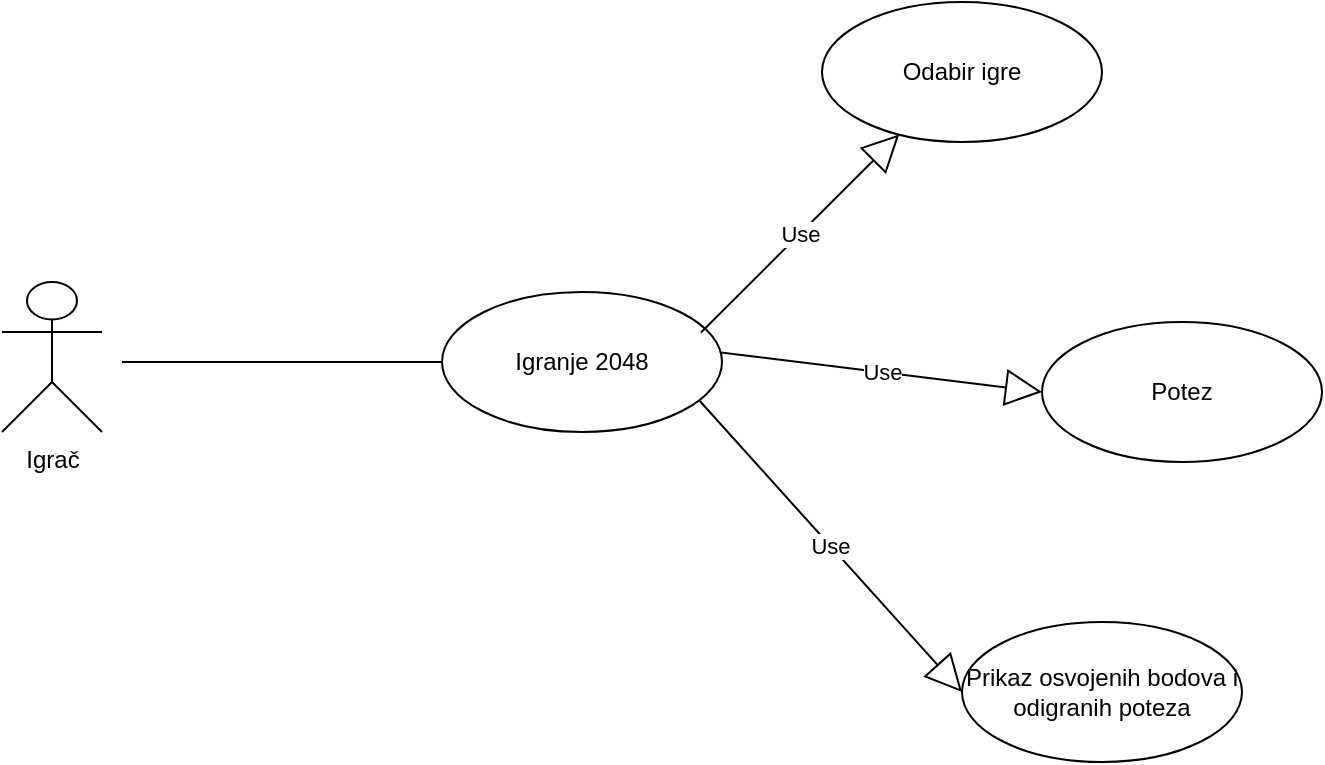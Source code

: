<mxfile version="14.2.4" type="github" pages="5">
  <diagram id="4oy8QzDiB6QRUBUMDUoN" name="UseCase: Igranje 2048">
    <mxGraphModel dx="1038" dy="580" grid="1" gridSize="10" guides="1" tooltips="1" connect="1" arrows="1" fold="1" page="1" pageScale="1" pageWidth="827" pageHeight="1169" math="0" shadow="0">
      <root>
        <mxCell id="0" />
        <mxCell id="1" parent="0" />
        <mxCell id="UtJjpzWJMwNSMbZmCYVx-2" value="Igrač" style="shape=umlActor;verticalLabelPosition=bottom;verticalAlign=top;html=1;" parent="1" vertex="1">
          <mxGeometry x="70" y="270" width="50" height="75" as="geometry" />
        </mxCell>
        <mxCell id="UtJjpzWJMwNSMbZmCYVx-3" value="Igranje 2048" style="ellipse;whiteSpace=wrap;html=1;" parent="1" vertex="1">
          <mxGeometry x="290" y="275" width="140" height="70" as="geometry" />
        </mxCell>
        <mxCell id="UtJjpzWJMwNSMbZmCYVx-4" value="" style="endArrow=none;html=1;exitX=0;exitY=0.5;exitDx=0;exitDy=0;" parent="1" source="UtJjpzWJMwNSMbZmCYVx-3" edge="1">
          <mxGeometry width="50" height="50" relative="1" as="geometry">
            <mxPoint x="530" y="590" as="sourcePoint" />
            <mxPoint x="130" y="310" as="targetPoint" />
          </mxGeometry>
        </mxCell>
        <mxCell id="G9BYI7_02Bs0RA9_PzGR-3" value="Odabir igre&lt;span style=&quot;color: rgba(0 , 0 , 0 , 0) ; font-family: monospace ; font-size: 0px&quot;&gt;%3CmxGraphModel%3E%3Croot%3E%3CmxCell%20id%3D%220%22%2F%3E%3CmxCell%20id%3D%221%22%20parent%3D%220%22%2F%3E%3CmxCell%20id%3D%222%22%20value%3D%22Igranje%202048%22%20style%3D%22ellipse%3BwhiteSpace%3Dwrap%3Bhtml%3D1%3B%22%20vertex%3D%221%22%20parent%3D%221%22%3E%3CmxGeometry%20x%3D%22290%22%20y%3D%22275%22%20width%3D%22140%22%20height%3D%2270%22%20as%3D%22geometry%22%2F%3E%3C%2FmxCell%3E%3C%2Froot%3E%3C%2FmxGraphModel%3E&lt;/span&gt;" style="ellipse;whiteSpace=wrap;html=1;" parent="1" vertex="1">
          <mxGeometry x="480" y="130" width="140" height="70" as="geometry" />
        </mxCell>
        <mxCell id="G9BYI7_02Bs0RA9_PzGR-4" value="Potez" style="ellipse;whiteSpace=wrap;html=1;" parent="1" vertex="1">
          <mxGeometry x="590" y="290" width="140" height="70" as="geometry" />
        </mxCell>
        <mxCell id="G9BYI7_02Bs0RA9_PzGR-5" value="Prikaz osvojenih bodova i odigranih poteza" style="ellipse;whiteSpace=wrap;html=1;" parent="1" vertex="1">
          <mxGeometry x="550" y="440" width="140" height="70" as="geometry" />
        </mxCell>
        <mxCell id="G9BYI7_02Bs0RA9_PzGR-9" value="Use" style="endArrow=block;endSize=16;endFill=0;html=1;exitX=1;exitY=0;exitDx=0;exitDy=0;" parent="1" target="G9BYI7_02Bs0RA9_PzGR-3" edge="1">
          <mxGeometry width="160" relative="1" as="geometry">
            <mxPoint x="419.497" y="295.251" as="sourcePoint" />
            <mxPoint x="550.503" y="229.749" as="targetPoint" />
          </mxGeometry>
        </mxCell>
        <mxCell id="G9BYI7_02Bs0RA9_PzGR-10" value="Use" style="endArrow=block;endSize=16;endFill=0;html=1;exitX=1;exitY=0;exitDx=0;exitDy=0;entryX=0;entryY=0.5;entryDx=0;entryDy=0;" parent="1" target="G9BYI7_02Bs0RA9_PzGR-4" edge="1">
          <mxGeometry width="160" relative="1" as="geometry">
            <mxPoint x="429.497" y="305.251" as="sourcePoint" />
            <mxPoint x="560.503" y="239.749" as="targetPoint" />
          </mxGeometry>
        </mxCell>
        <mxCell id="G9BYI7_02Bs0RA9_PzGR-11" value="Use" style="endArrow=block;endSize=16;endFill=0;html=1;exitX=0.92;exitY=0.777;exitDx=0;exitDy=0;exitPerimeter=0;entryX=0;entryY=0.5;entryDx=0;entryDy=0;" parent="1" source="UtJjpzWJMwNSMbZmCYVx-3" target="G9BYI7_02Bs0RA9_PzGR-5" edge="1">
          <mxGeometry width="160" relative="1" as="geometry">
            <mxPoint x="439.497" y="315.251" as="sourcePoint" />
            <mxPoint x="570.503" y="249.749" as="targetPoint" />
          </mxGeometry>
        </mxCell>
      </root>
    </mxGraphModel>
  </diagram>
  <diagram id="qMPHA3hrOo82yHzI00W6" name="Activity: igranje 2048">
    <mxGraphModel dx="1038" dy="580" grid="1" gridSize="10" guides="1" tooltips="1" connect="1" arrows="1" fold="1" page="1" pageScale="1" pageWidth="827" pageHeight="1169" math="0" shadow="0">
      <root>
        <mxCell id="uWv3LQWqG7xGrmStCNz2-0" />
        <mxCell id="uWv3LQWqG7xGrmStCNz2-1" parent="uWv3LQWqG7xGrmStCNz2-0" />
        <mxCell id="a2cNhKKj_JagrZBdh2Ad-7" value="Igrač spaja polja s istim vrijednostima" style="rhombus;whiteSpace=wrap;html=1;fillColor=#ffffc0;strokeColor=#ff0000;" parent="uWv3LQWqG7xGrmStCNz2-1" vertex="1">
          <mxGeometry x="312" y="220" width="174" height="80" as="geometry" />
        </mxCell>
        <mxCell id="a2cNhKKj_JagrZBdh2Ad-8" value="ne" style="edgeStyle=orthogonalEdgeStyle;html=1;align=left;verticalAlign=bottom;endArrow=open;endSize=8;strokeColor=#ff0000;entryX=0.5;entryY=0;entryDx=0;entryDy=0;" parent="uWv3LQWqG7xGrmStCNz2-1" source="a2cNhKKj_JagrZBdh2Ad-7" target="a2cNhKKj_JagrZBdh2Ad-12" edge="1">
          <mxGeometry x="-1" relative="1" as="geometry">
            <mxPoint x="540" y="240" as="targetPoint" />
          </mxGeometry>
        </mxCell>
        <mxCell id="a2cNhKKj_JagrZBdh2Ad-9" value="da" style="edgeStyle=orthogonalEdgeStyle;html=1;align=left;verticalAlign=top;endArrow=open;endSize=8;strokeColor=#ff0000;" parent="uWv3LQWqG7xGrmStCNz2-1" source="a2cNhKKj_JagrZBdh2Ad-7" edge="1">
          <mxGeometry x="-1" relative="1" as="geometry">
            <mxPoint x="400" y="330" as="targetPoint" />
          </mxGeometry>
        </mxCell>
        <mxCell id="a2cNhKKj_JagrZBdh2Ad-13" style="edgeStyle=orthogonalEdgeStyle;rounded=0;orthogonalLoop=1;jettySize=auto;html=1;exitX=0;exitY=0.5;exitDx=0;exitDy=0;" parent="uWv3LQWqG7xGrmStCNz2-1" source="a2cNhKKj_JagrZBdh2Ad-10" edge="1">
          <mxGeometry relative="1" as="geometry">
            <mxPoint x="310" y="260" as="targetPoint" />
          </mxGeometry>
        </mxCell>
        <mxCell id="a2cNhKKj_JagrZBdh2Ad-10" value="Odigrani potez" style="rounded=1;whiteSpace=wrap;html=1;arcSize=40;fontColor=#000000;fillColor=#ffffc0;strokeColor=#ff0000;" parent="uWv3LQWqG7xGrmStCNz2-1" vertex="1">
          <mxGeometry x="340" y="330" width="119" height="40" as="geometry" />
        </mxCell>
        <mxCell id="a2cNhKKj_JagrZBdh2Ad-16" value="" style="edgeStyle=orthogonalEdgeStyle;rounded=0;orthogonalLoop=1;jettySize=auto;html=1;" parent="uWv3LQWqG7xGrmStCNz2-1" source="a2cNhKKj_JagrZBdh2Ad-12" target="a2cNhKKj_JagrZBdh2Ad-14" edge="1">
          <mxGeometry relative="1" as="geometry" />
        </mxCell>
        <mxCell id="a2cNhKKj_JagrZBdh2Ad-12" value="Dodavanje novog polja s novim vrijednotima" style="rounded=1;whiteSpace=wrap;html=1;arcSize=40;fontColor=#000000;fillColor=#ffffc0;strokeColor=#ff0000;" parent="uWv3LQWqG7xGrmStCNz2-1" vertex="1">
          <mxGeometry x="500" y="330" width="120" height="40" as="geometry" />
        </mxCell>
        <mxCell id="a2cNhKKj_JagrZBdh2Ad-14" value="Bodovanje; ukupan broj poteza" style="rounded=1;whiteSpace=wrap;html=1;arcSize=40;fontColor=#000000;fillColor=#ffffc0;strokeColor=#ff0000;" parent="uWv3LQWqG7xGrmStCNz2-1" vertex="1">
          <mxGeometry x="500" y="420" width="120" height="40" as="geometry" />
        </mxCell>
        <mxCell id="a2cNhKKj_JagrZBdh2Ad-15" value="" style="edgeStyle=orthogonalEdgeStyle;html=1;verticalAlign=bottom;endArrow=open;endSize=8;strokeColor=#ff0000;" parent="uWv3LQWqG7xGrmStCNz2-1" source="a2cNhKKj_JagrZBdh2Ad-14" edge="1">
          <mxGeometry relative="1" as="geometry">
            <mxPoint x="560" y="520" as="targetPoint" />
          </mxGeometry>
        </mxCell>
        <mxCell id="a2cNhKKj_JagrZBdh2Ad-17" value="" style="ellipse;html=1;shape=endState;fillColor=#000000;strokeColor=#ff0000;" parent="uWv3LQWqG7xGrmStCNz2-1" vertex="1">
          <mxGeometry x="545" y="520" width="30" height="30" as="geometry" />
        </mxCell>
        <mxCell id="8WPMr-6D1gSvEdCE4k1P-1" value="" style="ellipse;html=1;shape=startState;fillColor=#000000;strokeColor=#ff0000;" vertex="1" parent="uWv3LQWqG7xGrmStCNz2-1">
          <mxGeometry x="384" y="10" width="30" height="30" as="geometry" />
        </mxCell>
        <mxCell id="8WPMr-6D1gSvEdCE4k1P-2" value="" style="edgeStyle=orthogonalEdgeStyle;html=1;verticalAlign=bottom;endArrow=open;endSize=8;strokeColor=#ff0000;" edge="1" source="8WPMr-6D1gSvEdCE4k1P-1" parent="uWv3LQWqG7xGrmStCNz2-1">
          <mxGeometry relative="1" as="geometry">
            <mxPoint x="399" y="70" as="targetPoint" />
          </mxGeometry>
        </mxCell>
        <mxCell id="8WPMr-6D1gSvEdCE4k1P-3" value="Odabir igre" style="rounded=1;whiteSpace=wrap;html=1;arcSize=40;fontColor=#000000;fillColor=#ffffc0;strokeColor=#ff0000;" vertex="1" parent="uWv3LQWqG7xGrmStCNz2-1">
          <mxGeometry x="339" y="70" width="120" height="40" as="geometry" />
        </mxCell>
        <mxCell id="8WPMr-6D1gSvEdCE4k1P-4" value="" style="edgeStyle=orthogonalEdgeStyle;html=1;verticalAlign=bottom;endArrow=open;endSize=8;strokeColor=#ff0000;entryX=0.5;entryY=0;entryDx=0;entryDy=0;" edge="1" source="8WPMr-6D1gSvEdCE4k1P-3" parent="uWv3LQWqG7xGrmStCNz2-1" target="a2cNhKKj_JagrZBdh2Ad-7">
          <mxGeometry relative="1" as="geometry">
            <mxPoint x="399" y="160" as="targetPoint" />
          </mxGeometry>
        </mxCell>
      </root>
    </mxGraphModel>
  </diagram>
  <diagram id="A5A8IINjDiZnL8NDesJq" name="activity: Odabir igre">
    <mxGraphModel dx="1038" dy="580" grid="1" gridSize="10" guides="1" tooltips="1" connect="1" arrows="1" fold="1" page="1" pageScale="1" pageWidth="827" pageHeight="1169" math="0" shadow="0">
      <root>
        <mxCell id="b04PrGEVNCN0tS7fzhZB-0" />
        <mxCell id="b04PrGEVNCN0tS7fzhZB-1" parent="b04PrGEVNCN0tS7fzhZB-0" />
        <mxCell id="b04PrGEVNCN0tS7fzhZB-2" value="" style="ellipse;html=1;shape=startState;fillColor=#000000;strokeColor=#ff0000;" parent="b04PrGEVNCN0tS7fzhZB-1" vertex="1">
          <mxGeometry x="270" y="30" width="30" height="30" as="geometry" />
        </mxCell>
        <mxCell id="b04PrGEVNCN0tS7fzhZB-3" value="" style="edgeStyle=orthogonalEdgeStyle;html=1;verticalAlign=bottom;endArrow=open;endSize=8;strokeColor=#ff0000;" parent="b04PrGEVNCN0tS7fzhZB-1" source="b04PrGEVNCN0tS7fzhZB-2" edge="1">
          <mxGeometry relative="1" as="geometry">
            <mxPoint x="285" y="120" as="targetPoint" />
          </mxGeometry>
        </mxCell>
        <mxCell id="b04PrGEVNCN0tS7fzhZB-8" value="Odabir igre" style="rhombus;whiteSpace=wrap;html=1;fillColor=#ffffc0;strokeColor=#ff0000;" parent="b04PrGEVNCN0tS7fzhZB-1" vertex="1">
          <mxGeometry x="225" y="120" width="120" height="60" as="geometry" />
        </mxCell>
        <mxCell id="b04PrGEVNCN0tS7fzhZB-9" value="Posljednja odigrana igra" style="edgeStyle=orthogonalEdgeStyle;html=1;align=left;verticalAlign=bottom;endArrow=open;endSize=8;strokeColor=#ff0000;entryX=0;entryY=0.5;entryDx=0;entryDy=0;" parent="b04PrGEVNCN0tS7fzhZB-1" source="b04PrGEVNCN0tS7fzhZB-8" edge="1">
          <mxGeometry x="-0.806" y="10" relative="1" as="geometry">
            <mxPoint x="500" y="140" as="targetPoint" />
            <mxPoint as="offset" />
          </mxGeometry>
        </mxCell>
        <mxCell id="b04PrGEVNCN0tS7fzhZB-10" value="Nova igra" style="edgeStyle=orthogonalEdgeStyle;html=1;align=left;verticalAlign=top;endArrow=open;endSize=8;strokeColor=#ff0000;exitX=0.5;exitY=1;exitDx=0;exitDy=0;entryX=0;entryY=0.5;entryDx=0;entryDy=0;" parent="b04PrGEVNCN0tS7fzhZB-1" source="b04PrGEVNCN0tS7fzhZB-8" edge="1" target="a5haz4Kcl7DfUj_6n5zY-0">
          <mxGeometry x="-1" relative="1" as="geometry">
            <mxPoint x="285" y="240" as="targetPoint" />
          </mxGeometry>
        </mxCell>
        <mxCell id="a5haz4Kcl7DfUj_6n5zY-0" value="" style="ellipse;html=1;shape=endState;fillColor=#000000;strokeColor=#ff0000;" vertex="1" parent="b04PrGEVNCN0tS7fzhZB-1">
          <mxGeometry x="545" y="260" width="30" height="30" as="geometry" />
        </mxCell>
        <mxCell id="a5haz4Kcl7DfUj_6n5zY-5" value="Poništavanje posljednjeg napravljeno poteza&amp;nbsp;" style="rounded=1;whiteSpace=wrap;html=1;arcSize=40;fontColor=#000000;fillColor=#ffffc0;strokeColor=#ff0000;" vertex="1" parent="b04PrGEVNCN0tS7fzhZB-1">
          <mxGeometry x="500" y="120" width="120" height="40" as="geometry" />
        </mxCell>
        <mxCell id="a5haz4Kcl7DfUj_6n5zY-6" value="" style="edgeStyle=orthogonalEdgeStyle;html=1;verticalAlign=bottom;endArrow=open;endSize=8;strokeColor=#ff0000;" edge="1" source="a5haz4Kcl7DfUj_6n5zY-5" parent="b04PrGEVNCN0tS7fzhZB-1" target="a5haz4Kcl7DfUj_6n5zY-0">
          <mxGeometry relative="1" as="geometry">
            <mxPoint x="560" y="220" as="targetPoint" />
          </mxGeometry>
        </mxCell>
      </root>
    </mxGraphModel>
  </diagram>
  <diagram id="htYPMLxTB3qMT__Xx42L" name="activity: Potez">
    <mxGraphModel dx="1038" dy="580" grid="1" gridSize="10" guides="1" tooltips="1" connect="1" arrows="1" fold="1" page="1" pageScale="1" pageWidth="827" pageHeight="1169" math="0" shadow="0">
      <root>
        <mxCell id="UOArGjMOnj6770dY3t-1-0" />
        <mxCell id="UOArGjMOnj6770dY3t-1-1" parent="UOArGjMOnj6770dY3t-1-0" />
        <mxCell id="UOArGjMOnj6770dY3t-1-2" value="" style="ellipse;html=1;shape=startState;fillColor=#000000;strokeColor=#ff0000;" vertex="1" parent="UOArGjMOnj6770dY3t-1-1">
          <mxGeometry x="352.5" y="10" width="30" height="30" as="geometry" />
        </mxCell>
        <mxCell id="UOArGjMOnj6770dY3t-1-3" value="" style="edgeStyle=orthogonalEdgeStyle;html=1;verticalAlign=bottom;endArrow=open;endSize=8;strokeColor=#ff0000;entryX=0.5;entryY=0;entryDx=0;entryDy=0;" edge="1" source="UOArGjMOnj6770dY3t-1-2" parent="UOArGjMOnj6770dY3t-1-1" target="UOArGjMOnj6770dY3t-1-6">
          <mxGeometry relative="1" as="geometry">
            <mxPoint x="365" y="100" as="targetPoint" />
          </mxGeometry>
        </mxCell>
        <mxCell id="UOArGjMOnj6770dY3t-1-6" value="Vrijednosti" style="rhombus;whiteSpace=wrap;html=1;fillColor=#ffffc0;strokeColor=#ff0000;" vertex="1" parent="UOArGjMOnj6770dY3t-1-1">
          <mxGeometry x="300" y="100" width="135" height="80" as="geometry" />
        </mxCell>
        <mxCell id="UOArGjMOnj6770dY3t-1-7" value="Vrijednosti su jednake" style="edgeStyle=orthogonalEdgeStyle;html=1;align=left;verticalAlign=bottom;endArrow=open;endSize=8;strokeColor=#ff0000;entryX=0.5;entryY=0;entryDx=0;entryDy=0;" edge="1" source="UOArGjMOnj6770dY3t-1-6" parent="UOArGjMOnj6770dY3t-1-1" target="UOArGjMOnj6770dY3t-1-13">
          <mxGeometry x="-1" relative="1" as="geometry">
            <mxPoint x="500" y="270" as="targetPoint" />
          </mxGeometry>
        </mxCell>
        <mxCell id="UOArGjMOnj6770dY3t-1-8" value="Vrijednosti su različite" style="edgeStyle=orthogonalEdgeStyle;html=1;align=left;verticalAlign=top;endArrow=open;endSize=8;strokeColor=#ff0000;" edge="1" source="UOArGjMOnj6770dY3t-1-6" parent="UOArGjMOnj6770dY3t-1-1">
          <mxGeometry x="-1" y="-117" relative="1" as="geometry">
            <mxPoint x="360" y="350" as="targetPoint" />
            <mxPoint as="offset" />
          </mxGeometry>
        </mxCell>
        <mxCell id="qcofWc_DDD-O79HoR-0W-1" style="edgeStyle=orthogonalEdgeStyle;rounded=0;orthogonalLoop=1;jettySize=auto;html=1;exitX=0;exitY=0.5;exitDx=0;exitDy=0;entryX=0;entryY=0.5;entryDx=0;entryDy=0;" edge="1" parent="UOArGjMOnj6770dY3t-1-1" source="UOArGjMOnj6770dY3t-1-11" target="UOArGjMOnj6770dY3t-1-6">
          <mxGeometry relative="1" as="geometry">
            <mxPoint x="200" y="130" as="targetPoint" />
            <Array as="points">
              <mxPoint x="160" y="370" />
              <mxPoint x="160" y="140" />
            </Array>
          </mxGeometry>
        </mxCell>
        <mxCell id="UOArGjMOnj6770dY3t-1-11" value="Generiranje novih vrijednosti" style="rounded=1;whiteSpace=wrap;html=1;arcSize=40;fontColor=#000000;fillColor=#ffffc0;strokeColor=#ff0000;" vertex="1" parent="UOArGjMOnj6770dY3t-1-1">
          <mxGeometry x="300" y="350" width="120" height="40" as="geometry" />
        </mxCell>
        <mxCell id="UOArGjMOnj6770dY3t-1-12" value="" style="edgeStyle=orthogonalEdgeStyle;html=1;verticalAlign=bottom;endArrow=open;endSize=8;strokeColor=#ff0000;entryX=0;entryY=0.5;entryDx=0;entryDy=0;" edge="1" source="UOArGjMOnj6770dY3t-1-11" parent="UOArGjMOnj6770dY3t-1-1" target="UOArGjMOnj6770dY3t-1-13">
          <mxGeometry relative="1" as="geometry">
            <mxPoint x="360" y="450" as="targetPoint" />
          </mxGeometry>
        </mxCell>
        <mxCell id="UOArGjMOnj6770dY3t-1-13" value="" style="ellipse;html=1;shape=endState;fillColor=#000000;strokeColor=#ff0000;" vertex="1" parent="UOArGjMOnj6770dY3t-1-1">
          <mxGeometry x="500" y="380" width="30" height="30" as="geometry" />
        </mxCell>
      </root>
    </mxGraphModel>
  </diagram>
  <diagram id="8BX31tGfb80tdYemBG1t" name="activity: bodovanje">
    <mxGraphModel dx="1038" dy="580" grid="1" gridSize="10" guides="1" tooltips="1" connect="1" arrows="1" fold="1" page="1" pageScale="1" pageWidth="827" pageHeight="1169" math="0" shadow="0">
      <root>
        <mxCell id="c3C302LQfRpLxqkGiacK-0" />
        <mxCell id="c3C302LQfRpLxqkGiacK-1" parent="c3C302LQfRpLxqkGiacK-0" />
        <mxCell id="c3C302LQfRpLxqkGiacK-2" value="" style="ellipse;html=1;shape=startState;fillColor=#000000;strokeColor=#ff0000;" vertex="1" parent="c3C302LQfRpLxqkGiacK-1">
          <mxGeometry x="384" y="50" width="30" height="30" as="geometry" />
        </mxCell>
        <mxCell id="c3C302LQfRpLxqkGiacK-3" value="" style="edgeStyle=orthogonalEdgeStyle;html=1;verticalAlign=bottom;endArrow=open;endSize=8;strokeColor=#ff0000;" edge="1" source="c3C302LQfRpLxqkGiacK-2" parent="c3C302LQfRpLxqkGiacK-1">
          <mxGeometry relative="1" as="geometry">
            <mxPoint x="399" y="140" as="targetPoint" />
          </mxGeometry>
        </mxCell>
        <mxCell id="c3C302LQfRpLxqkGiacK-6" value="Kraj igre" style="rhombus;whiteSpace=wrap;html=1;fillColor=#ffffc0;strokeColor=#ff0000;" vertex="1" parent="c3C302LQfRpLxqkGiacK-1">
          <mxGeometry x="360" y="140" width="80" height="40" as="geometry" />
        </mxCell>
        <mxCell id="c3C302LQfRpLxqkGiacK-7" value="Ne" style="edgeStyle=orthogonalEdgeStyle;html=1;align=left;verticalAlign=bottom;endArrow=open;endSize=8;strokeColor=#ff0000;" edge="1" source="c3C302LQfRpLxqkGiacK-6" parent="c3C302LQfRpLxqkGiacK-1">
          <mxGeometry x="-1" relative="1" as="geometry">
            <mxPoint x="540" y="160" as="targetPoint" />
          </mxGeometry>
        </mxCell>
        <mxCell id="c3C302LQfRpLxqkGiacK-8" value="Da" style="edgeStyle=orthogonalEdgeStyle;html=1;align=left;verticalAlign=top;endArrow=open;endSize=8;strokeColor=#ff0000;entryX=0;entryY=0.5;entryDx=0;entryDy=0;" edge="1" source="c3C302LQfRpLxqkGiacK-6" parent="c3C302LQfRpLxqkGiacK-1" target="c3C302LQfRpLxqkGiacK-9">
          <mxGeometry x="-1" relative="1" as="geometry">
            <mxPoint x="400" y="240" as="targetPoint" />
          </mxGeometry>
        </mxCell>
        <mxCell id="c3C302LQfRpLxqkGiacK-9" value="" style="ellipse;html=1;shape=endState;fillColor=#000000;strokeColor=#ff0000;" vertex="1" parent="c3C302LQfRpLxqkGiacK-1">
          <mxGeometry x="430" y="270" width="30" height="30" as="geometry" />
        </mxCell>
        <mxCell id="c3C302LQfRpLxqkGiacK-10" value="Poništavanje posljednjeg poteza" style="rounded=1;whiteSpace=wrap;html=1;arcSize=40;fontColor=#000000;fillColor=#ffffc0;strokeColor=#ff0000;" vertex="1" parent="c3C302LQfRpLxqkGiacK-1">
          <mxGeometry x="540" y="140" width="120" height="40" as="geometry" />
        </mxCell>
        <mxCell id="c3C302LQfRpLxqkGiacK-11" value="" style="edgeStyle=orthogonalEdgeStyle;html=1;verticalAlign=bottom;endArrow=open;endSize=8;strokeColor=#ff0000;" edge="1" source="c3C302LQfRpLxqkGiacK-10" parent="c3C302LQfRpLxqkGiacK-1">
          <mxGeometry relative="1" as="geometry">
            <mxPoint x="600" y="240" as="targetPoint" />
          </mxGeometry>
        </mxCell>
        <mxCell id="c3C302LQfRpLxqkGiacK-14" style="edgeStyle=orthogonalEdgeStyle;rounded=0;orthogonalLoop=1;jettySize=auto;html=1;entryX=0.865;entryY=0.435;entryDx=0;entryDy=0;entryPerimeter=0;" edge="1" parent="c3C302LQfRpLxqkGiacK-1" source="c3C302LQfRpLxqkGiacK-12" target="c3C302LQfRpLxqkGiacK-6">
          <mxGeometry relative="1" as="geometry">
            <Array as="points">
              <mxPoint x="700" y="260" />
              <mxPoint x="700" y="100" />
              <mxPoint x="429" y="100" />
            </Array>
          </mxGeometry>
        </mxCell>
        <mxCell id="c3C302LQfRpLxqkGiacK-12" value="Nastavak igre&lt;br&gt;" style="rounded=1;whiteSpace=wrap;html=1;arcSize=40;fontColor=#000000;fillColor=#ffffc0;strokeColor=#ff0000;" vertex="1" parent="c3C302LQfRpLxqkGiacK-1">
          <mxGeometry x="540" y="240" width="130" height="40" as="geometry" />
        </mxCell>
        <mxCell id="c3C302LQfRpLxqkGiacK-13" value="" style="edgeStyle=orthogonalEdgeStyle;html=1;verticalAlign=bottom;endArrow=open;endSize=8;strokeColor=#ff0000;" edge="1" source="c3C302LQfRpLxqkGiacK-12" parent="c3C302LQfRpLxqkGiacK-1" target="c3C302LQfRpLxqkGiacK-9">
          <mxGeometry relative="1" as="geometry">
            <mxPoint x="600" y="340" as="targetPoint" />
          </mxGeometry>
        </mxCell>
      </root>
    </mxGraphModel>
  </diagram>
</mxfile>
